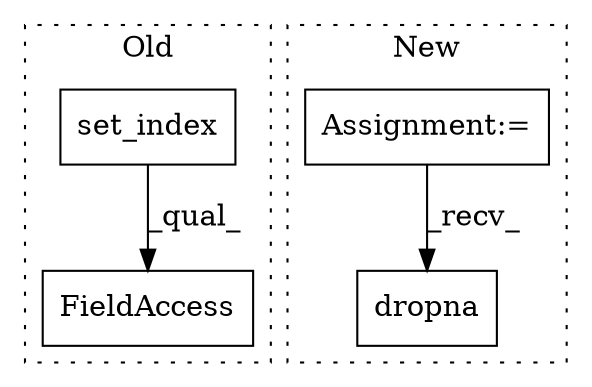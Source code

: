 digraph G {
subgraph cluster0 {
1 [label="set_index" a="32" s="6949,6975" l="10,1" shape="box"];
4 [label="FieldAccess" a="22" s="7450" l="19" shape="box"];
label = "Old";
style="dotted";
}
subgraph cluster1 {
2 [label="dropna" a="32" s="7637" l="8" shape="box"];
3 [label="Assignment:=" a="7" s="7306" l="1" shape="box"];
label = "New";
style="dotted";
}
1 -> 4 [label="_qual_"];
3 -> 2 [label="_recv_"];
}